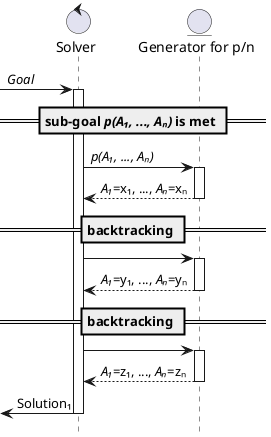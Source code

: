 @startuml
hide footbox

control Solver
entity "Generator for p/n" as G

[-> Solver: //Goal//
activate Solver

== sub-goal //p(A₁, ..., Aₙ)// is met ==

Solver -> G: //p(A₁, ..., Aₙ)//
activate G
G --> Solver: //A₁//=x₁, ..., //Aₙ//=xₙ
deactivate G

== backtracking ==

Solver -> G
activate G
G --> Solver: //A₁//=y₁, ..., //Aₙ//=yₙ
deactivate G

== backtracking ==

Solver -> G
activate G
G --> Solver: //A₁//=z₁, ..., //Aₙ//=zₙ
deactivate G

[<- Solver : Solution₁
deactivate Solver
@enduml